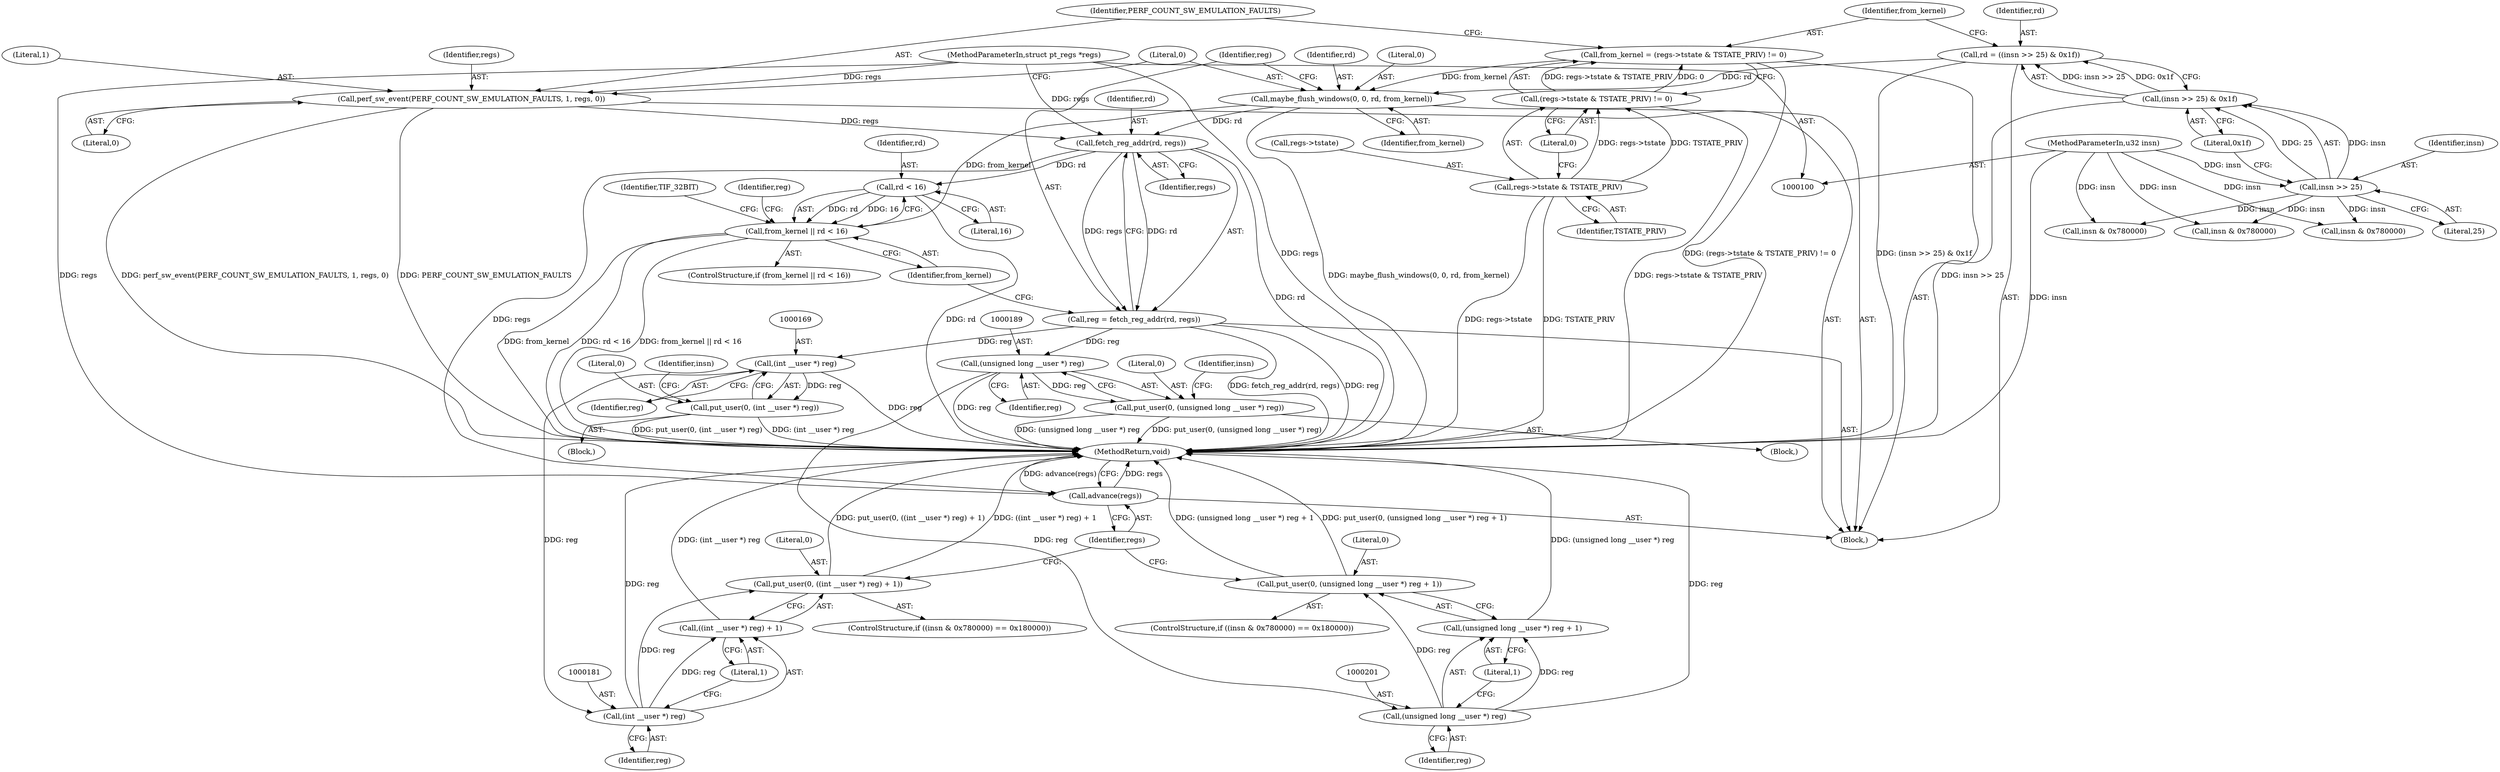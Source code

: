 digraph "0_linux_a8b0ca17b80e92faab46ee7179ba9e99ccb61233_34@pointer" {
"1000135" [label="(Call,fetch_reg_addr(rd, regs))"];
"1000128" [label="(Call,maybe_flush_windows(0, 0, rd, from_kernel))"];
"1000105" [label="(Call,rd = ((insn >> 25) & 0x1f))"];
"1000107" [label="(Call,(insn >> 25) & 0x1f)"];
"1000108" [label="(Call,insn >> 25)"];
"1000101" [label="(MethodParameterIn,u32 insn)"];
"1000113" [label="(Call,from_kernel = (regs->tstate & TSTATE_PRIV) != 0)"];
"1000115" [label="(Call,(regs->tstate & TSTATE_PRIV) != 0)"];
"1000116" [label="(Call,regs->tstate & TSTATE_PRIV)"];
"1000123" [label="(Call,perf_sw_event(PERF_COUNT_SW_EMULATION_FAULTS, 1, regs, 0))"];
"1000102" [label="(MethodParameterIn,struct pt_regs *regs)"];
"1000133" [label="(Call,reg = fetch_reg_addr(rd, regs))"];
"1000168" [label="(Call,(int __user *) reg)"];
"1000166" [label="(Call,put_user(0, (int __user *) reg))"];
"1000180" [label="(Call,(int __user *) reg)"];
"1000177" [label="(Call,put_user(0, ((int __user *) reg) + 1))"];
"1000179" [label="(Call,((int __user *) reg) + 1)"];
"1000188" [label="(Call,(unsigned long __user *) reg)"];
"1000186" [label="(Call,put_user(0, (unsigned long __user *) reg))"];
"1000200" [label="(Call,(unsigned long __user *) reg)"];
"1000197" [label="(Call,put_user(0, (unsigned long __user *) reg + 1))"];
"1000199" [label="(Call,(unsigned long __user *) reg + 1)"];
"1000141" [label="(Call,rd < 16)"];
"1000139" [label="(Call,from_kernel || rd < 16)"];
"1000204" [label="(Call,advance(regs))"];
"1000121" [label="(Literal,0)"];
"1000193" [label="(Call,insn & 0x780000)"];
"1000138" [label="(ControlStructure,if (from_kernel || rd < 16))"];
"1000206" [label="(MethodReturn,void)"];
"1000204" [label="(Call,advance(regs))"];
"1000110" [label="(Literal,25)"];
"1000126" [label="(Identifier,regs)"];
"1000185" [label="(Block,)"];
"1000187" [label="(Literal,0)"];
"1000124" [label="(Identifier,PERF_COUNT_SW_EMULATION_FAULTS)"];
"1000179" [label="(Call,((int __user *) reg) + 1)"];
"1000147" [label="(Identifier,reg)"];
"1000107" [label="(Call,(insn >> 25) & 0x1f)"];
"1000183" [label="(Literal,1)"];
"1000114" [label="(Identifier,from_kernel)"];
"1000113" [label="(Call,from_kernel = (regs->tstate & TSTATE_PRIV) != 0)"];
"1000178" [label="(Literal,0)"];
"1000132" [label="(Identifier,from_kernel)"];
"1000106" [label="(Identifier,rd)"];
"1000130" [label="(Literal,0)"];
"1000103" [label="(Block,)"];
"1000105" [label="(Call,rd = ((insn >> 25) & 0x1f))"];
"1000115" [label="(Call,(regs->tstate & TSTATE_PRIV) != 0)"];
"1000140" [label="(Identifier,from_kernel)"];
"1000168" [label="(Call,(int __user *) reg)"];
"1000180" [label="(Call,(int __user *) reg)"];
"1000177" [label="(Call,put_user(0, ((int __user *) reg) + 1))"];
"1000171" [label="(ControlStructure,if ((insn & 0x780000) == 0x180000))"];
"1000202" [label="(Identifier,reg)"];
"1000116" [label="(Call,regs->tstate & TSTATE_PRIV)"];
"1000129" [label="(Literal,0)"];
"1000194" [label="(Identifier,insn)"];
"1000131" [label="(Identifier,rd)"];
"1000198" [label="(Literal,0)"];
"1000101" [label="(MethodParameterIn,u32 insn)"];
"1000137" [label="(Identifier,regs)"];
"1000135" [label="(Call,fetch_reg_addr(rd, regs))"];
"1000199" [label="(Call,(unsigned long __user *) reg + 1)"];
"1000205" [label="(Identifier,regs)"];
"1000190" [label="(Identifier,reg)"];
"1000111" [label="(Literal,0x1f)"];
"1000200" [label="(Call,(unsigned long __user *) reg)"];
"1000102" [label="(MethodParameterIn,struct pt_regs *regs)"];
"1000174" [label="(Identifier,insn)"];
"1000136" [label="(Identifier,rd)"];
"1000133" [label="(Call,reg = fetch_reg_addr(rd, regs))"];
"1000188" [label="(Call,(unsigned long __user *) reg)"];
"1000197" [label="(Call,put_user(0, (unsigned long __user *) reg + 1))"];
"1000120" [label="(Identifier,TSTATE_PRIV)"];
"1000142" [label="(Identifier,rd)"];
"1000139" [label="(Call,from_kernel || rd < 16)"];
"1000117" [label="(Call,regs->tstate)"];
"1000127" [label="(Literal,0)"];
"1000109" [label="(Identifier,insn)"];
"1000164" [label="(Identifier,TIF_32BIT)"];
"1000108" [label="(Call,insn >> 25)"];
"1000123" [label="(Call,perf_sw_event(PERF_COUNT_SW_EMULATION_FAULTS, 1, regs, 0))"];
"1000141" [label="(Call,rd < 16)"];
"1000152" [label="(Call,insn & 0x780000)"];
"1000166" [label="(Call,put_user(0, (int __user *) reg))"];
"1000182" [label="(Identifier,reg)"];
"1000203" [label="(Literal,1)"];
"1000165" [label="(Block,)"];
"1000125" [label="(Literal,1)"];
"1000191" [label="(ControlStructure,if ((insn & 0x780000) == 0x180000))"];
"1000143" [label="(Literal,16)"];
"1000173" [label="(Call,insn & 0x780000)"];
"1000170" [label="(Identifier,reg)"];
"1000186" [label="(Call,put_user(0, (unsigned long __user *) reg))"];
"1000128" [label="(Call,maybe_flush_windows(0, 0, rd, from_kernel))"];
"1000167" [label="(Literal,0)"];
"1000134" [label="(Identifier,reg)"];
"1000135" -> "1000133"  [label="AST: "];
"1000135" -> "1000137"  [label="CFG: "];
"1000136" -> "1000135"  [label="AST: "];
"1000137" -> "1000135"  [label="AST: "];
"1000133" -> "1000135"  [label="CFG: "];
"1000135" -> "1000206"  [label="DDG: rd"];
"1000135" -> "1000133"  [label="DDG: rd"];
"1000135" -> "1000133"  [label="DDG: regs"];
"1000128" -> "1000135"  [label="DDG: rd"];
"1000123" -> "1000135"  [label="DDG: regs"];
"1000102" -> "1000135"  [label="DDG: regs"];
"1000135" -> "1000141"  [label="DDG: rd"];
"1000135" -> "1000204"  [label="DDG: regs"];
"1000128" -> "1000103"  [label="AST: "];
"1000128" -> "1000132"  [label="CFG: "];
"1000129" -> "1000128"  [label="AST: "];
"1000130" -> "1000128"  [label="AST: "];
"1000131" -> "1000128"  [label="AST: "];
"1000132" -> "1000128"  [label="AST: "];
"1000134" -> "1000128"  [label="CFG: "];
"1000128" -> "1000206"  [label="DDG: maybe_flush_windows(0, 0, rd, from_kernel)"];
"1000105" -> "1000128"  [label="DDG: rd"];
"1000113" -> "1000128"  [label="DDG: from_kernel"];
"1000128" -> "1000139"  [label="DDG: from_kernel"];
"1000105" -> "1000103"  [label="AST: "];
"1000105" -> "1000107"  [label="CFG: "];
"1000106" -> "1000105"  [label="AST: "];
"1000107" -> "1000105"  [label="AST: "];
"1000114" -> "1000105"  [label="CFG: "];
"1000105" -> "1000206"  [label="DDG: (insn >> 25) & 0x1f"];
"1000107" -> "1000105"  [label="DDG: insn >> 25"];
"1000107" -> "1000105"  [label="DDG: 0x1f"];
"1000107" -> "1000111"  [label="CFG: "];
"1000108" -> "1000107"  [label="AST: "];
"1000111" -> "1000107"  [label="AST: "];
"1000107" -> "1000206"  [label="DDG: insn >> 25"];
"1000108" -> "1000107"  [label="DDG: insn"];
"1000108" -> "1000107"  [label="DDG: 25"];
"1000108" -> "1000110"  [label="CFG: "];
"1000109" -> "1000108"  [label="AST: "];
"1000110" -> "1000108"  [label="AST: "];
"1000111" -> "1000108"  [label="CFG: "];
"1000101" -> "1000108"  [label="DDG: insn"];
"1000108" -> "1000152"  [label="DDG: insn"];
"1000108" -> "1000173"  [label="DDG: insn"];
"1000108" -> "1000193"  [label="DDG: insn"];
"1000101" -> "1000100"  [label="AST: "];
"1000101" -> "1000206"  [label="DDG: insn"];
"1000101" -> "1000152"  [label="DDG: insn"];
"1000101" -> "1000173"  [label="DDG: insn"];
"1000101" -> "1000193"  [label="DDG: insn"];
"1000113" -> "1000103"  [label="AST: "];
"1000113" -> "1000115"  [label="CFG: "];
"1000114" -> "1000113"  [label="AST: "];
"1000115" -> "1000113"  [label="AST: "];
"1000124" -> "1000113"  [label="CFG: "];
"1000113" -> "1000206"  [label="DDG: (regs->tstate & TSTATE_PRIV) != 0"];
"1000115" -> "1000113"  [label="DDG: regs->tstate & TSTATE_PRIV"];
"1000115" -> "1000113"  [label="DDG: 0"];
"1000115" -> "1000121"  [label="CFG: "];
"1000116" -> "1000115"  [label="AST: "];
"1000121" -> "1000115"  [label="AST: "];
"1000115" -> "1000206"  [label="DDG: regs->tstate & TSTATE_PRIV"];
"1000116" -> "1000115"  [label="DDG: regs->tstate"];
"1000116" -> "1000115"  [label="DDG: TSTATE_PRIV"];
"1000116" -> "1000120"  [label="CFG: "];
"1000117" -> "1000116"  [label="AST: "];
"1000120" -> "1000116"  [label="AST: "];
"1000121" -> "1000116"  [label="CFG: "];
"1000116" -> "1000206"  [label="DDG: regs->tstate"];
"1000116" -> "1000206"  [label="DDG: TSTATE_PRIV"];
"1000123" -> "1000103"  [label="AST: "];
"1000123" -> "1000127"  [label="CFG: "];
"1000124" -> "1000123"  [label="AST: "];
"1000125" -> "1000123"  [label="AST: "];
"1000126" -> "1000123"  [label="AST: "];
"1000127" -> "1000123"  [label="AST: "];
"1000129" -> "1000123"  [label="CFG: "];
"1000123" -> "1000206"  [label="DDG: perf_sw_event(PERF_COUNT_SW_EMULATION_FAULTS, 1, regs, 0)"];
"1000123" -> "1000206"  [label="DDG: PERF_COUNT_SW_EMULATION_FAULTS"];
"1000102" -> "1000123"  [label="DDG: regs"];
"1000102" -> "1000100"  [label="AST: "];
"1000102" -> "1000206"  [label="DDG: regs"];
"1000102" -> "1000204"  [label="DDG: regs"];
"1000133" -> "1000103"  [label="AST: "];
"1000134" -> "1000133"  [label="AST: "];
"1000140" -> "1000133"  [label="CFG: "];
"1000133" -> "1000206"  [label="DDG: reg"];
"1000133" -> "1000206"  [label="DDG: fetch_reg_addr(rd, regs)"];
"1000133" -> "1000168"  [label="DDG: reg"];
"1000133" -> "1000188"  [label="DDG: reg"];
"1000168" -> "1000166"  [label="AST: "];
"1000168" -> "1000170"  [label="CFG: "];
"1000169" -> "1000168"  [label="AST: "];
"1000170" -> "1000168"  [label="AST: "];
"1000166" -> "1000168"  [label="CFG: "];
"1000168" -> "1000206"  [label="DDG: reg"];
"1000168" -> "1000166"  [label="DDG: reg"];
"1000168" -> "1000180"  [label="DDG: reg"];
"1000166" -> "1000165"  [label="AST: "];
"1000167" -> "1000166"  [label="AST: "];
"1000174" -> "1000166"  [label="CFG: "];
"1000166" -> "1000206"  [label="DDG: (int __user *) reg"];
"1000166" -> "1000206"  [label="DDG: put_user(0, (int __user *) reg)"];
"1000180" -> "1000179"  [label="AST: "];
"1000180" -> "1000182"  [label="CFG: "];
"1000181" -> "1000180"  [label="AST: "];
"1000182" -> "1000180"  [label="AST: "];
"1000183" -> "1000180"  [label="CFG: "];
"1000180" -> "1000206"  [label="DDG: reg"];
"1000180" -> "1000177"  [label="DDG: reg"];
"1000180" -> "1000179"  [label="DDG: reg"];
"1000177" -> "1000171"  [label="AST: "];
"1000177" -> "1000179"  [label="CFG: "];
"1000178" -> "1000177"  [label="AST: "];
"1000179" -> "1000177"  [label="AST: "];
"1000205" -> "1000177"  [label="CFG: "];
"1000177" -> "1000206"  [label="DDG: ((int __user *) reg) + 1"];
"1000177" -> "1000206"  [label="DDG: put_user(0, ((int __user *) reg) + 1)"];
"1000179" -> "1000183"  [label="CFG: "];
"1000183" -> "1000179"  [label="AST: "];
"1000179" -> "1000206"  [label="DDG: (int __user *) reg"];
"1000188" -> "1000186"  [label="AST: "];
"1000188" -> "1000190"  [label="CFG: "];
"1000189" -> "1000188"  [label="AST: "];
"1000190" -> "1000188"  [label="AST: "];
"1000186" -> "1000188"  [label="CFG: "];
"1000188" -> "1000206"  [label="DDG: reg"];
"1000188" -> "1000186"  [label="DDG: reg"];
"1000188" -> "1000200"  [label="DDG: reg"];
"1000186" -> "1000185"  [label="AST: "];
"1000187" -> "1000186"  [label="AST: "];
"1000194" -> "1000186"  [label="CFG: "];
"1000186" -> "1000206"  [label="DDG: (unsigned long __user *) reg"];
"1000186" -> "1000206"  [label="DDG: put_user(0, (unsigned long __user *) reg)"];
"1000200" -> "1000199"  [label="AST: "];
"1000200" -> "1000202"  [label="CFG: "];
"1000201" -> "1000200"  [label="AST: "];
"1000202" -> "1000200"  [label="AST: "];
"1000203" -> "1000200"  [label="CFG: "];
"1000200" -> "1000206"  [label="DDG: reg"];
"1000200" -> "1000197"  [label="DDG: reg"];
"1000200" -> "1000199"  [label="DDG: reg"];
"1000197" -> "1000191"  [label="AST: "];
"1000197" -> "1000199"  [label="CFG: "];
"1000198" -> "1000197"  [label="AST: "];
"1000199" -> "1000197"  [label="AST: "];
"1000205" -> "1000197"  [label="CFG: "];
"1000197" -> "1000206"  [label="DDG: put_user(0, (unsigned long __user *) reg + 1)"];
"1000197" -> "1000206"  [label="DDG: (unsigned long __user *) reg + 1"];
"1000199" -> "1000203"  [label="CFG: "];
"1000203" -> "1000199"  [label="AST: "];
"1000199" -> "1000206"  [label="DDG: (unsigned long __user *) reg"];
"1000141" -> "1000139"  [label="AST: "];
"1000141" -> "1000143"  [label="CFG: "];
"1000142" -> "1000141"  [label="AST: "];
"1000143" -> "1000141"  [label="AST: "];
"1000139" -> "1000141"  [label="CFG: "];
"1000141" -> "1000206"  [label="DDG: rd"];
"1000141" -> "1000139"  [label="DDG: rd"];
"1000141" -> "1000139"  [label="DDG: 16"];
"1000139" -> "1000138"  [label="AST: "];
"1000139" -> "1000140"  [label="CFG: "];
"1000140" -> "1000139"  [label="AST: "];
"1000147" -> "1000139"  [label="CFG: "];
"1000164" -> "1000139"  [label="CFG: "];
"1000139" -> "1000206"  [label="DDG: rd < 16"];
"1000139" -> "1000206"  [label="DDG: from_kernel || rd < 16"];
"1000139" -> "1000206"  [label="DDG: from_kernel"];
"1000204" -> "1000103"  [label="AST: "];
"1000204" -> "1000205"  [label="CFG: "];
"1000205" -> "1000204"  [label="AST: "];
"1000206" -> "1000204"  [label="CFG: "];
"1000204" -> "1000206"  [label="DDG: regs"];
"1000204" -> "1000206"  [label="DDG: advance(regs)"];
}
